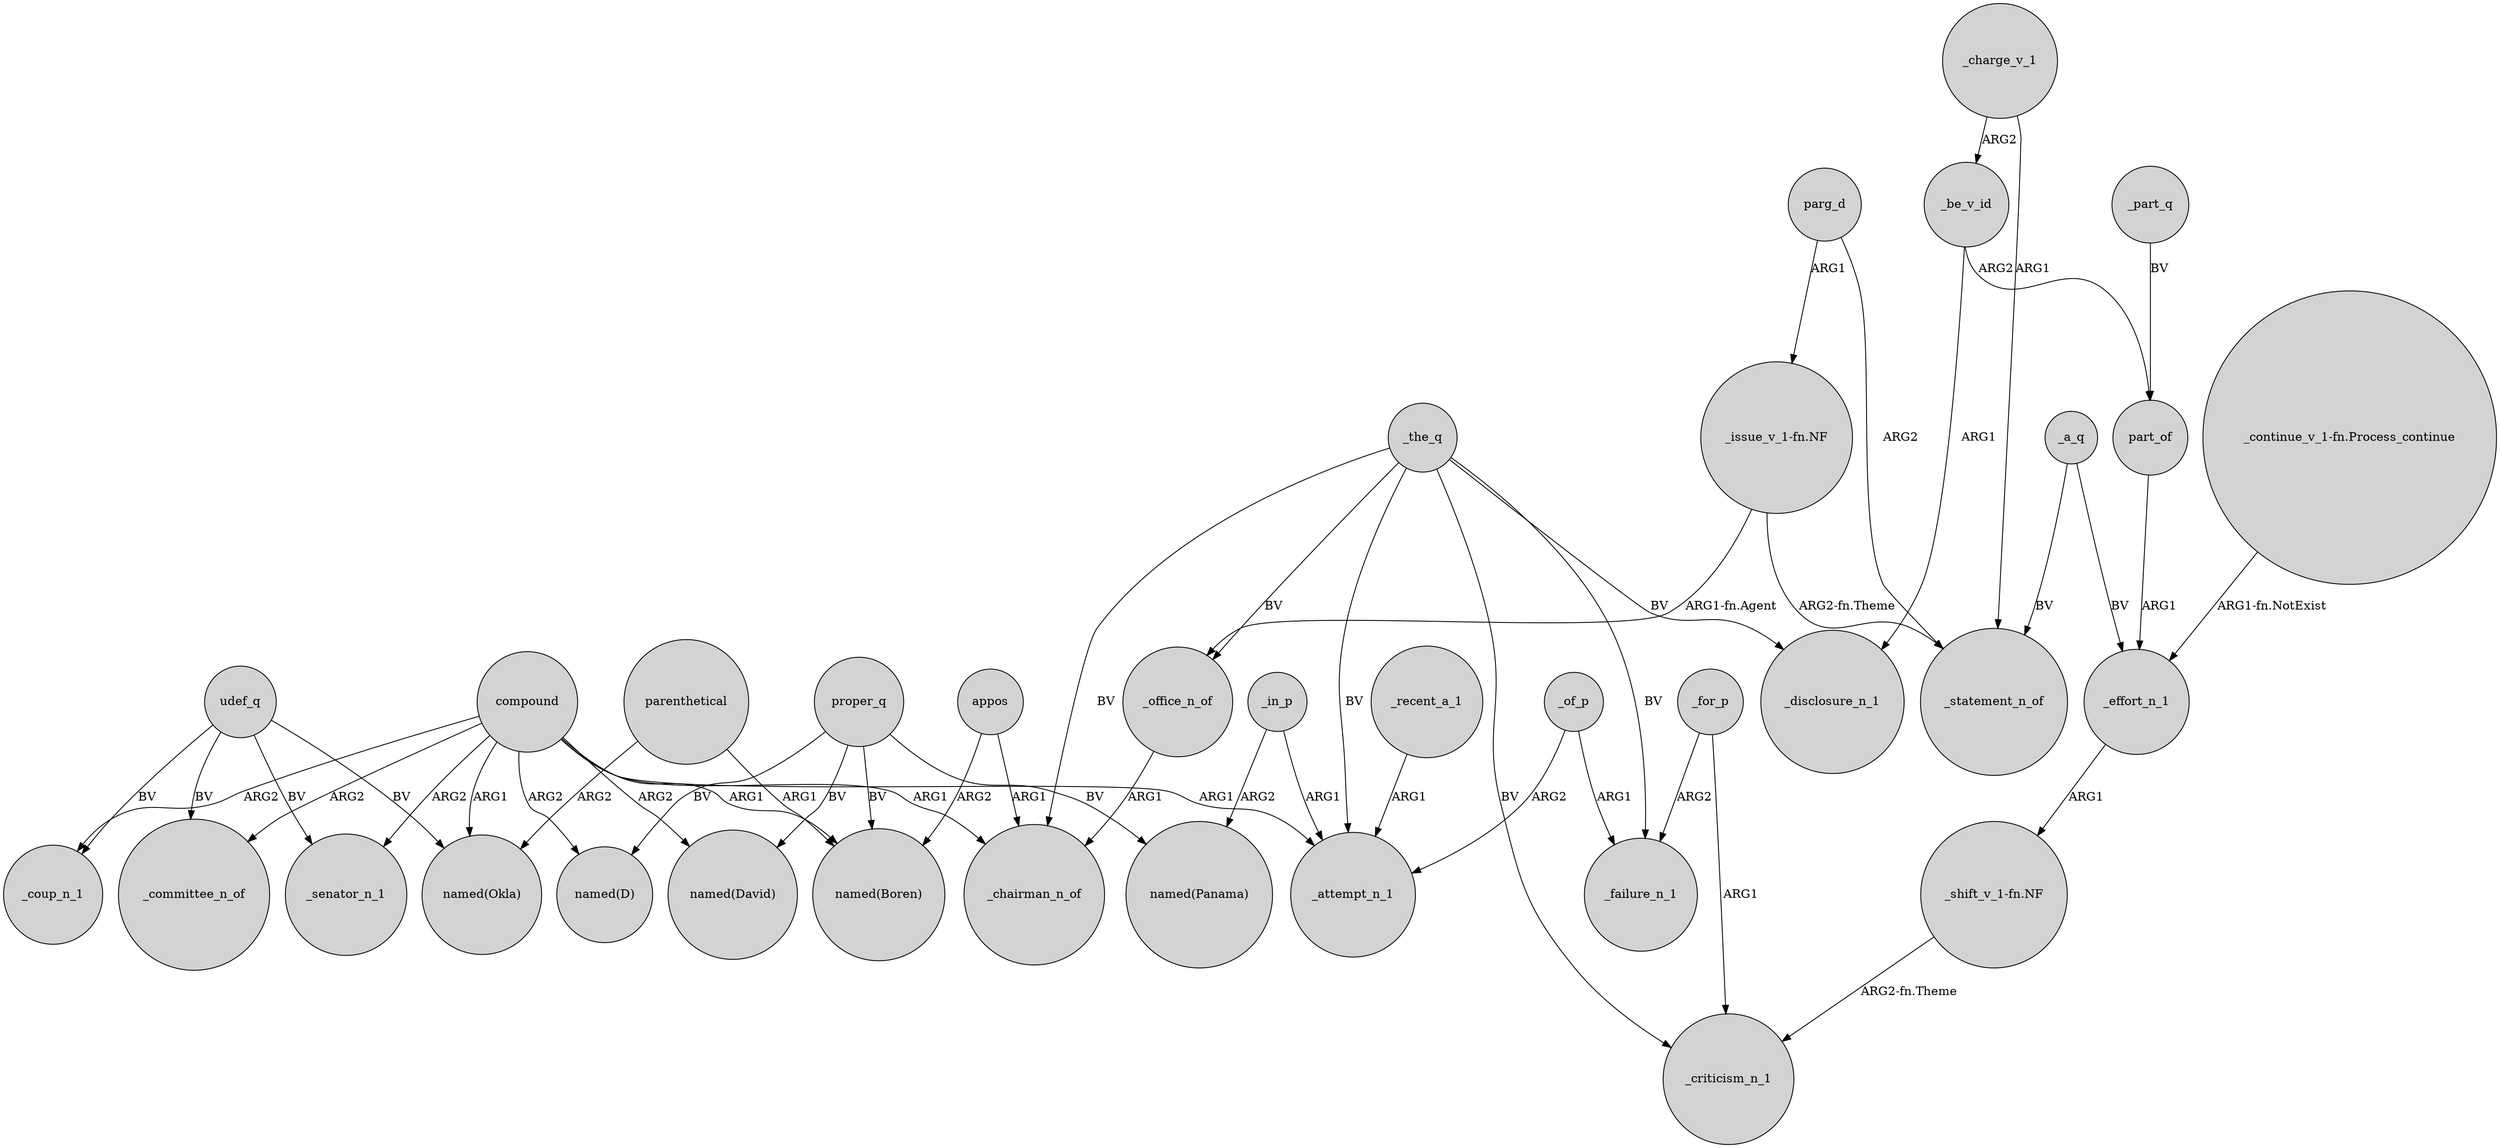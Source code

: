 digraph {
	node [shape=circle style=filled]
	udef_q -> _senator_n_1 [label=BV]
	_charge_v_1 -> _statement_n_of [label=ARG1]
	_be_v_id -> _disclosure_n_1 [label=ARG1]
	compound -> _chairman_n_of [label=ARG1]
	_the_q -> _disclosure_n_1 [label=BV]
	part_of -> _effort_n_1 [label=ARG1]
	"_shift_v_1-fn.NF" -> _criticism_n_1 [label="ARG2-fn.Theme"]
	_recent_a_1 -> _attempt_n_1 [label=ARG1]
	compound -> _coup_n_1 [label=ARG2]
	appos -> _chairman_n_of [label=ARG1]
	udef_q -> "named(Okla)" [label=BV]
	_effort_n_1 -> "_shift_v_1-fn.NF" [label=ARG1]
	compound -> _attempt_n_1 [label=ARG1]
	parenthetical -> "named(Boren)" [label=ARG1]
	_of_p -> _failure_n_1 [label=ARG1]
	"_continue_v_1-fn.Process_continue" -> _effort_n_1 [label="ARG1-fn.NotExist"]
	_a_q -> _statement_n_of [label=BV]
	udef_q -> _committee_n_of [label=BV]
	parenthetical -> "named(Okla)" [label=ARG2]
	udef_q -> _coup_n_1 [label=BV]
	appos -> "named(Boren)" [label=ARG2]
	"_issue_v_1-fn.NF" -> _statement_n_of [label="ARG2-fn.Theme"]
	_the_q -> _office_n_of [label=BV]
	_part_q -> part_of [label=BV]
	_in_p -> "named(Panama)" [label=ARG2]
	compound -> "named(Boren)" [label=ARG1]
	proper_q -> "named(Panama)" [label=BV]
	parg_d -> "_issue_v_1-fn.NF" [label=ARG1]
	compound -> "named(Okla)" [label=ARG1]
	_the_q -> _attempt_n_1 [label=BV]
	_in_p -> _attempt_n_1 [label=ARG1]
	_of_p -> _attempt_n_1 [label=ARG2]
	compound -> _committee_n_of [label=ARG2]
	compound -> "named(David)" [label=ARG2]
	_the_q -> _chairman_n_of [label=BV]
	compound -> _senator_n_1 [label=ARG2]
	"_issue_v_1-fn.NF" -> _office_n_of [label="ARG1-fn.Agent"]
	compound -> "named(D)" [label=ARG2]
	proper_q -> "named(Boren)" [label=BV]
	_a_q -> _effort_n_1 [label=BV]
	_the_q -> _criticism_n_1 [label=BV]
	proper_q -> "named(D)" [label=BV]
	parg_d -> _statement_n_of [label=ARG2]
	_the_q -> _failure_n_1 [label=BV]
	_office_n_of -> _chairman_n_of [label=ARG1]
	proper_q -> "named(David)" [label=BV]
	_be_v_id -> part_of [label=ARG2]
	_for_p -> _criticism_n_1 [label=ARG1]
	_for_p -> _failure_n_1 [label=ARG2]
	_charge_v_1 -> _be_v_id [label=ARG2]
}
